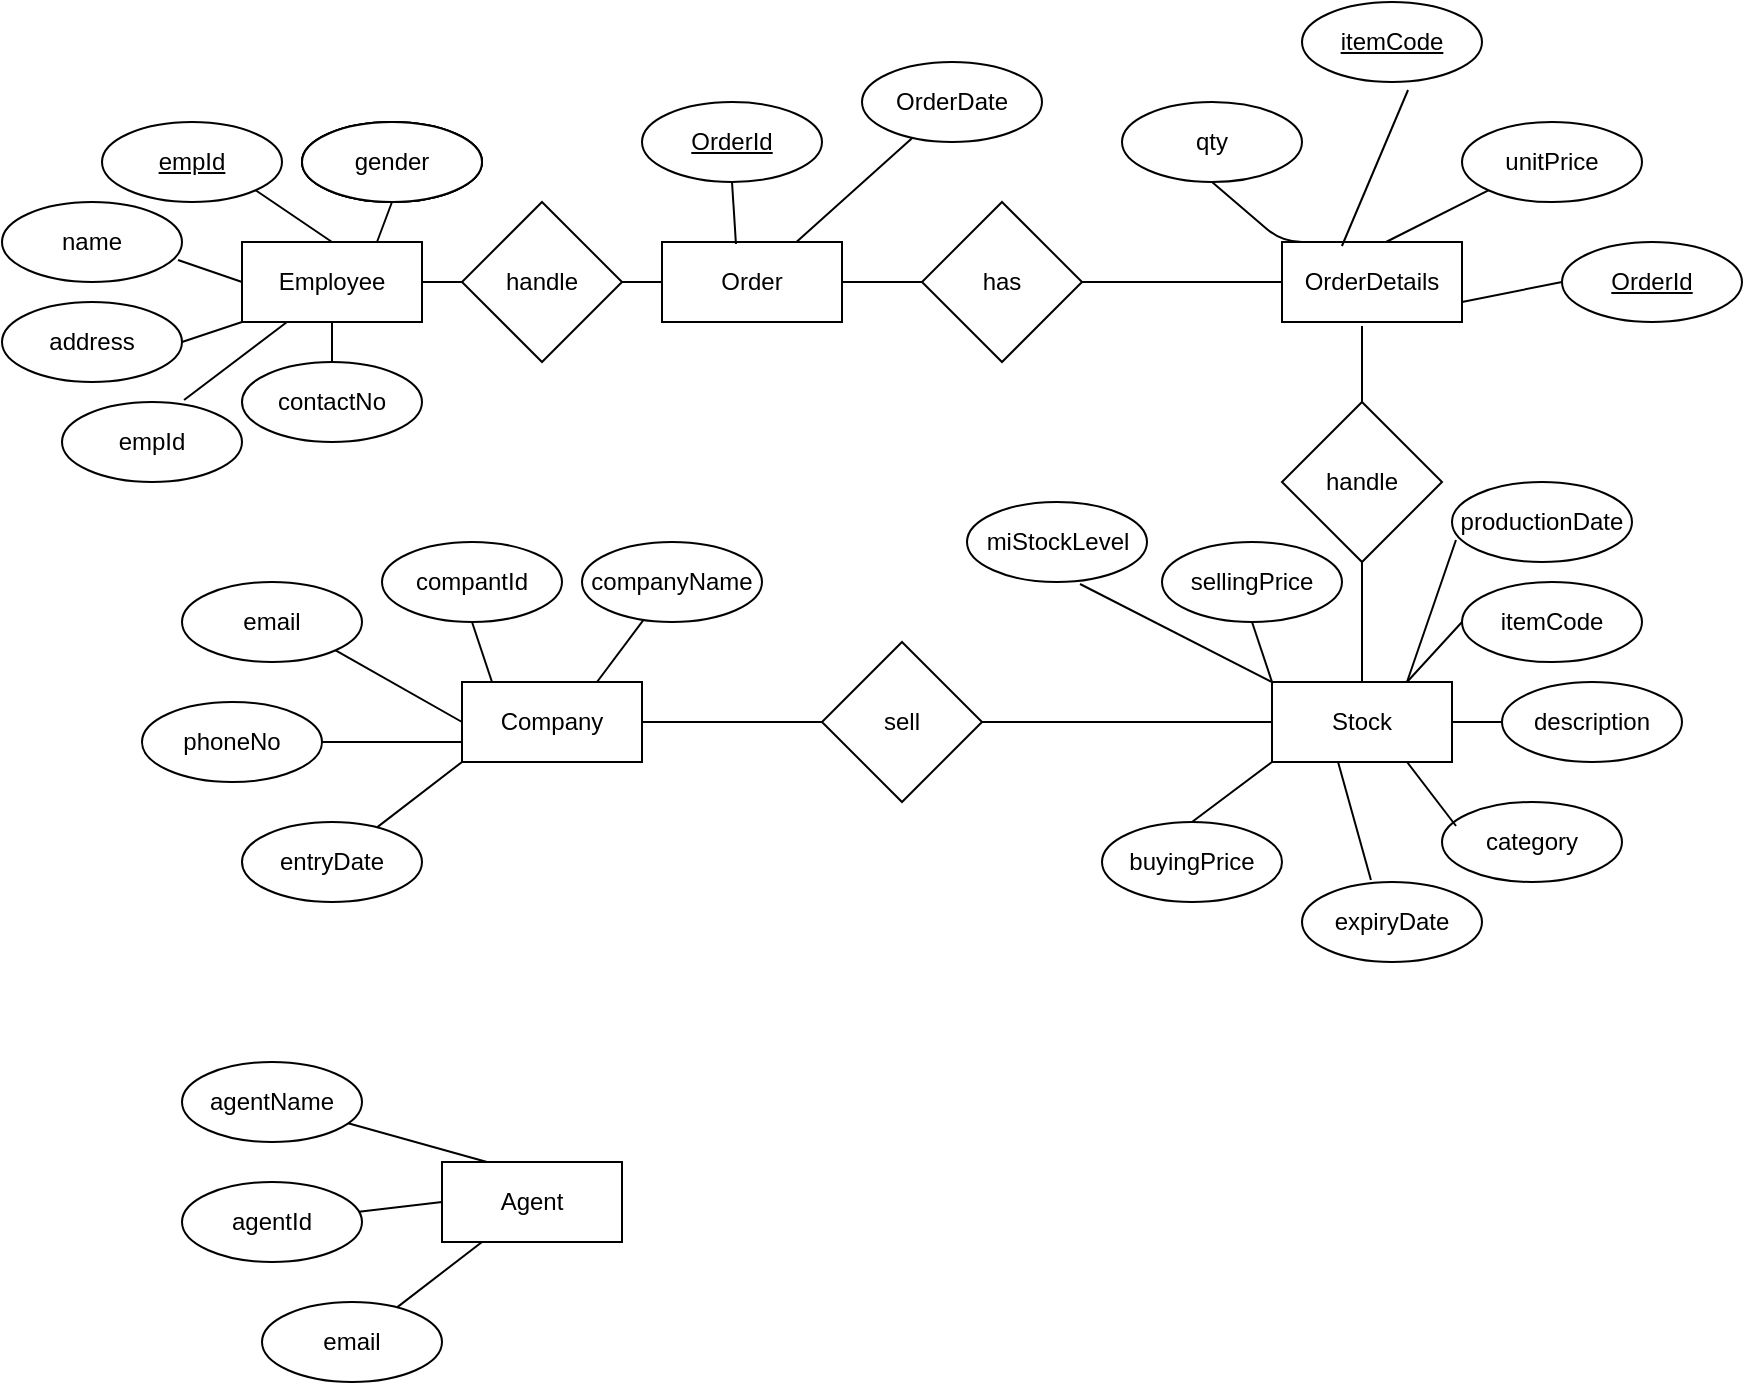 <mxfile version="13.5.8" type="github">
  <diagram id="MYWh3xGumpN65zhYnzHV" name="Page-1">
    <mxGraphModel dx="1952" dy="533" grid="1" gridSize="10" guides="1" tooltips="1" connect="1" arrows="1" fold="1" page="1" pageScale="1" pageWidth="850" pageHeight="1100" math="0" shadow="0">
      <root>
        <mxCell id="0" />
        <mxCell id="1" parent="0" />
        <mxCell id="3sjaLSUX4elg7d6stFZi-1" value="Employee" style="rounded=0;whiteSpace=wrap;html=1;" vertex="1" parent="1">
          <mxGeometry x="20" y="220" width="90" height="40" as="geometry" />
        </mxCell>
        <mxCell id="3sjaLSUX4elg7d6stFZi-2" value="Company" style="rounded=0;whiteSpace=wrap;html=1;" vertex="1" parent="1">
          <mxGeometry x="130" y="440" width="90" height="40" as="geometry" />
        </mxCell>
        <mxCell id="3sjaLSUX4elg7d6stFZi-3" value="Stock" style="rounded=0;whiteSpace=wrap;html=1;" vertex="1" parent="1">
          <mxGeometry x="535" y="440" width="90" height="40" as="geometry" />
        </mxCell>
        <mxCell id="3sjaLSUX4elg7d6stFZi-4" value="OrderDetails" style="rounded=0;whiteSpace=wrap;html=1;" vertex="1" parent="1">
          <mxGeometry x="540" y="220" width="90" height="40" as="geometry" />
        </mxCell>
        <mxCell id="3sjaLSUX4elg7d6stFZi-5" value="Agent" style="rounded=0;whiteSpace=wrap;html=1;" vertex="1" parent="1">
          <mxGeometry x="120" y="680" width="90" height="40" as="geometry" />
        </mxCell>
        <mxCell id="3sjaLSUX4elg7d6stFZi-6" value="Order" style="rounded=0;whiteSpace=wrap;html=1;" vertex="1" parent="1">
          <mxGeometry x="230" y="220" width="90" height="40" as="geometry" />
        </mxCell>
        <mxCell id="3sjaLSUX4elg7d6stFZi-7" value="&lt;u&gt;empId&lt;/u&gt;" style="ellipse;whiteSpace=wrap;html=1;" vertex="1" parent="1">
          <mxGeometry x="-50" y="160" width="90" height="40" as="geometry" />
        </mxCell>
        <mxCell id="3sjaLSUX4elg7d6stFZi-9" value="name" style="ellipse;whiteSpace=wrap;html=1;" vertex="1" parent="1">
          <mxGeometry x="-100" y="200" width="90" height="40" as="geometry" />
        </mxCell>
        <mxCell id="3sjaLSUX4elg7d6stFZi-10" value="address&lt;span style=&quot;color: rgba(0 , 0 , 0 , 0) ; font-family: monospace ; font-size: 0px&quot;&gt;%3CmxGraphModel%3E%3Croot%3E%3CmxCell%20id%3D%220%22%2F%3E%3CmxCell%20id%3D%221%22%20parent%3D%220%22%2F%3E%3CmxCell%20id%3D%222%22%20value%3D%22empId%22%20style%3D%22ellipse%3BwhiteSpace%3Dwrap%3Bhtml%3D1%3B%22%20vertex%3D%221%22%20parent%3D%221%22%3E%3CmxGeometry%20x%3D%22-50%22%20y%3D%22160%22%20width%3D%2290%22%20height%3D%2240%22%20as%3D%22geometry%22%2F%3E%3C%2FmxCell%3E%3C%2Froot%3E%3C%2FmxGraphModel%3E&lt;/span&gt;" style="ellipse;whiteSpace=wrap;html=1;" vertex="1" parent="1">
          <mxGeometry x="-100" y="250" width="90" height="40" as="geometry" />
        </mxCell>
        <mxCell id="3sjaLSUX4elg7d6stFZi-11" value="empId" style="ellipse;whiteSpace=wrap;html=1;" vertex="1" parent="1">
          <mxGeometry x="-70" y="300" width="90" height="40" as="geometry" />
        </mxCell>
        <mxCell id="3sjaLSUX4elg7d6stFZi-12" value="contactNo" style="ellipse;whiteSpace=wrap;html=1;" vertex="1" parent="1">
          <mxGeometry x="20" y="280" width="90" height="40" as="geometry" />
        </mxCell>
        <mxCell id="3sjaLSUX4elg7d6stFZi-13" value="gender" style="ellipse;whiteSpace=wrap;html=1;" vertex="1" parent="1">
          <mxGeometry x="50" y="160" width="90" height="40" as="geometry" />
        </mxCell>
        <mxCell id="3sjaLSUX4elg7d6stFZi-15" value="" style="endArrow=none;html=1;entryX=0;entryY=0.5;entryDx=0;entryDy=0;exitX=0.978;exitY=0.725;exitDx=0;exitDy=0;exitPerimeter=0;" edge="1" parent="1" source="3sjaLSUX4elg7d6stFZi-9" target="3sjaLSUX4elg7d6stFZi-1">
          <mxGeometry width="50" height="50" relative="1" as="geometry">
            <mxPoint x="400" y="200" as="sourcePoint" />
            <mxPoint x="450" y="150" as="targetPoint" />
          </mxGeometry>
        </mxCell>
        <mxCell id="3sjaLSUX4elg7d6stFZi-16" value="" style="endArrow=none;html=1;entryX=1;entryY=1;entryDx=0;entryDy=0;exitX=0.5;exitY=0;exitDx=0;exitDy=0;" edge="1" parent="1" source="3sjaLSUX4elg7d6stFZi-1" target="3sjaLSUX4elg7d6stFZi-7">
          <mxGeometry width="50" height="50" relative="1" as="geometry">
            <mxPoint x="400" y="200" as="sourcePoint" />
            <mxPoint x="450" y="150" as="targetPoint" />
          </mxGeometry>
        </mxCell>
        <mxCell id="3sjaLSUX4elg7d6stFZi-17" value="" style="endArrow=none;html=1;entryX=0.5;entryY=1;entryDx=0;entryDy=0;exitX=0.75;exitY=0;exitDx=0;exitDy=0;" edge="1" parent="1" source="3sjaLSUX4elg7d6stFZi-1" target="3sjaLSUX4elg7d6stFZi-13">
          <mxGeometry width="50" height="50" relative="1" as="geometry">
            <mxPoint x="200" y="270" as="sourcePoint" />
            <mxPoint x="250" y="220" as="targetPoint" />
          </mxGeometry>
        </mxCell>
        <mxCell id="3sjaLSUX4elg7d6stFZi-18" value="" style="endArrow=none;html=1;entryX=0;entryY=1;entryDx=0;entryDy=0;exitX=1;exitY=0.5;exitDx=0;exitDy=0;" edge="1" parent="1" source="3sjaLSUX4elg7d6stFZi-10" target="3sjaLSUX4elg7d6stFZi-1">
          <mxGeometry width="50" height="50" relative="1" as="geometry">
            <mxPoint x="-10" y="320" as="sourcePoint" />
            <mxPoint x="40" y="270" as="targetPoint" />
          </mxGeometry>
        </mxCell>
        <mxCell id="3sjaLSUX4elg7d6stFZi-19" value="" style="endArrow=none;html=1;entryX=0.678;entryY=-0.025;entryDx=0;entryDy=0;entryPerimeter=0;exitX=0.25;exitY=1;exitDx=0;exitDy=0;" edge="1" parent="1" source="3sjaLSUX4elg7d6stFZi-1" target="3sjaLSUX4elg7d6stFZi-11">
          <mxGeometry width="50" height="50" relative="1" as="geometry">
            <mxPoint x="400" y="200" as="sourcePoint" />
            <mxPoint x="450" y="150" as="targetPoint" />
          </mxGeometry>
        </mxCell>
        <mxCell id="3sjaLSUX4elg7d6stFZi-20" value="" style="endArrow=none;html=1;entryX=0.5;entryY=0;entryDx=0;entryDy=0;exitX=0.5;exitY=1;exitDx=0;exitDy=0;" edge="1" parent="1" source="3sjaLSUX4elg7d6stFZi-1" target="3sjaLSUX4elg7d6stFZi-12">
          <mxGeometry width="50" height="50" relative="1" as="geometry">
            <mxPoint x="65" y="270" as="sourcePoint" />
            <mxPoint x="450" y="150" as="targetPoint" />
          </mxGeometry>
        </mxCell>
        <mxCell id="3sjaLSUX4elg7d6stFZi-21" value="&lt;u&gt;OrderId&lt;/u&gt;" style="ellipse;whiteSpace=wrap;html=1;" vertex="1" parent="1">
          <mxGeometry x="220" y="150" width="90" height="40" as="geometry" />
        </mxCell>
        <mxCell id="3sjaLSUX4elg7d6stFZi-22" value="OrderDate" style="ellipse;whiteSpace=wrap;html=1;" vertex="1" parent="1">
          <mxGeometry x="330" y="130" width="90" height="40" as="geometry" />
        </mxCell>
        <mxCell id="3sjaLSUX4elg7d6stFZi-23" value="" style="endArrow=none;html=1;" edge="1" parent="1" source="3sjaLSUX4elg7d6stFZi-22" target="3sjaLSUX4elg7d6stFZi-6">
          <mxGeometry width="50" height="50" relative="1" as="geometry">
            <mxPoint x="400" y="200" as="sourcePoint" />
            <mxPoint x="450" y="150" as="targetPoint" />
          </mxGeometry>
        </mxCell>
        <mxCell id="3sjaLSUX4elg7d6stFZi-24" value="" style="endArrow=none;html=1;entryX=0.411;entryY=0.025;entryDx=0;entryDy=0;exitX=0.5;exitY=1;exitDx=0;exitDy=0;entryPerimeter=0;" edge="1" parent="1" source="3sjaLSUX4elg7d6stFZi-21" target="3sjaLSUX4elg7d6stFZi-6">
          <mxGeometry width="50" height="50" relative="1" as="geometry">
            <mxPoint x="400" y="200" as="sourcePoint" />
            <mxPoint x="450" y="150" as="targetPoint" />
          </mxGeometry>
        </mxCell>
        <mxCell id="3sjaLSUX4elg7d6stFZi-25" value="handle" style="rhombus;whiteSpace=wrap;html=1;" vertex="1" parent="1">
          <mxGeometry x="130" y="200" width="80" height="80" as="geometry" />
        </mxCell>
        <mxCell id="3sjaLSUX4elg7d6stFZi-26" value="" style="endArrow=none;html=1;entryX=1;entryY=0.5;entryDx=0;entryDy=0;exitX=0;exitY=0.5;exitDx=0;exitDy=0;" edge="1" parent="1" source="3sjaLSUX4elg7d6stFZi-25" target="3sjaLSUX4elg7d6stFZi-1">
          <mxGeometry width="50" height="50" relative="1" as="geometry">
            <mxPoint x="400" y="200" as="sourcePoint" />
            <mxPoint x="450" y="150" as="targetPoint" />
          </mxGeometry>
        </mxCell>
        <mxCell id="3sjaLSUX4elg7d6stFZi-27" value="" style="endArrow=none;html=1;entryX=1;entryY=0.5;entryDx=0;entryDy=0;exitX=0;exitY=0.5;exitDx=0;exitDy=0;" edge="1" parent="1" source="3sjaLSUX4elg7d6stFZi-6" target="3sjaLSUX4elg7d6stFZi-25">
          <mxGeometry width="50" height="50" relative="1" as="geometry">
            <mxPoint x="400" y="200" as="sourcePoint" />
            <mxPoint x="450" y="150" as="targetPoint" />
          </mxGeometry>
        </mxCell>
        <mxCell id="3sjaLSUX4elg7d6stFZi-32" value="has" style="rhombus;whiteSpace=wrap;html=1;" vertex="1" parent="1">
          <mxGeometry x="360" y="200" width="80" height="80" as="geometry" />
        </mxCell>
        <mxCell id="3sjaLSUX4elg7d6stFZi-33" value="" style="endArrow=none;html=1;entryX=1;entryY=0.5;entryDx=0;entryDy=0;exitX=0;exitY=0.5;exitDx=0;exitDy=0;" edge="1" parent="1" target="3sjaLSUX4elg7d6stFZi-32" source="3sjaLSUX4elg7d6stFZi-4">
          <mxGeometry width="50" height="50" relative="1" as="geometry">
            <mxPoint x="500" y="240" as="sourcePoint" />
            <mxPoint x="720" y="150" as="targetPoint" />
          </mxGeometry>
        </mxCell>
        <mxCell id="3sjaLSUX4elg7d6stFZi-34" value="" style="endArrow=none;html=1;entryX=0;entryY=0.5;entryDx=0;entryDy=0;exitX=1;exitY=0.5;exitDx=0;exitDy=0;" edge="1" parent="1" source="3sjaLSUX4elg7d6stFZi-6" target="3sjaLSUX4elg7d6stFZi-32">
          <mxGeometry width="50" height="50" relative="1" as="geometry">
            <mxPoint x="400" y="300" as="sourcePoint" />
            <mxPoint x="450" y="250" as="targetPoint" />
          </mxGeometry>
        </mxCell>
        <mxCell id="3sjaLSUX4elg7d6stFZi-35" value="qty" style="ellipse;whiteSpace=wrap;html=1;" vertex="1" parent="1">
          <mxGeometry x="460" y="150" width="90" height="40" as="geometry" />
        </mxCell>
        <mxCell id="3sjaLSUX4elg7d6stFZi-36" value="unitPrice" style="ellipse;whiteSpace=wrap;html=1;" vertex="1" parent="1">
          <mxGeometry x="630" y="160" width="90" height="40" as="geometry" />
        </mxCell>
        <mxCell id="3sjaLSUX4elg7d6stFZi-37" value="" style="endArrow=none;html=1;entryX=0.5;entryY=1;entryDx=0;entryDy=0;exitX=0.25;exitY=0;exitDx=0;exitDy=0;" edge="1" parent="1" source="3sjaLSUX4elg7d6stFZi-4" target="3sjaLSUX4elg7d6stFZi-35">
          <mxGeometry width="50" height="50" relative="1" as="geometry">
            <mxPoint x="400" y="200" as="sourcePoint" />
            <mxPoint x="450" y="150" as="targetPoint" />
            <Array as="points">
              <mxPoint x="540" y="220" />
            </Array>
          </mxGeometry>
        </mxCell>
        <mxCell id="3sjaLSUX4elg7d6stFZi-38" value="" style="endArrow=none;html=1;entryX=0;entryY=1;entryDx=0;entryDy=0;exitX=0.578;exitY=0;exitDx=0;exitDy=0;exitPerimeter=0;" edge="1" parent="1" source="3sjaLSUX4elg7d6stFZi-4" target="3sjaLSUX4elg7d6stFZi-36">
          <mxGeometry width="50" height="50" relative="1" as="geometry">
            <mxPoint x="602" y="217" as="sourcePoint" />
            <mxPoint x="450" y="150" as="targetPoint" />
          </mxGeometry>
        </mxCell>
        <mxCell id="3sjaLSUX4elg7d6stFZi-39" value="&lt;u&gt;OrderId&lt;/u&gt;" style="ellipse;whiteSpace=wrap;html=1;" vertex="1" parent="1">
          <mxGeometry x="680" y="220" width="90" height="40" as="geometry" />
        </mxCell>
        <mxCell id="3sjaLSUX4elg7d6stFZi-40" value="&lt;u&gt;itemCode&lt;/u&gt;" style="ellipse;whiteSpace=wrap;html=1;" vertex="1" parent="1">
          <mxGeometry x="550" y="100" width="90" height="40" as="geometry" />
        </mxCell>
        <mxCell id="3sjaLSUX4elg7d6stFZi-41" value="" style="endArrow=none;html=1;entryX=1;entryY=0.75;entryDx=0;entryDy=0;" edge="1" parent="1" target="3sjaLSUX4elg7d6stFZi-4">
          <mxGeometry width="50" height="50" relative="1" as="geometry">
            <mxPoint x="680" y="240" as="sourcePoint" />
            <mxPoint x="450" y="250" as="targetPoint" />
          </mxGeometry>
        </mxCell>
        <mxCell id="3sjaLSUX4elg7d6stFZi-42" value="" style="endArrow=none;html=1;entryX=0.589;entryY=1.1;entryDx=0;entryDy=0;entryPerimeter=0;exitX=0.333;exitY=0.05;exitDx=0;exitDy=0;exitPerimeter=0;" edge="1" parent="1" source="3sjaLSUX4elg7d6stFZi-4" target="3sjaLSUX4elg7d6stFZi-40">
          <mxGeometry width="50" height="50" relative="1" as="geometry">
            <mxPoint x="400" y="300" as="sourcePoint" />
            <mxPoint x="450" y="250" as="targetPoint" />
          </mxGeometry>
        </mxCell>
        <mxCell id="3sjaLSUX4elg7d6stFZi-43" value="handle" style="rhombus;whiteSpace=wrap;html=1;" vertex="1" parent="1">
          <mxGeometry x="540" y="300" width="80" height="80" as="geometry" />
        </mxCell>
        <mxCell id="3sjaLSUX4elg7d6stFZi-44" value="" style="endArrow=none;html=1;exitX=0.5;exitY=0;exitDx=0;exitDy=0;" edge="1" parent="1" source="3sjaLSUX4elg7d6stFZi-43">
          <mxGeometry width="50" height="50" relative="1" as="geometry">
            <mxPoint x="560" y="320" as="sourcePoint" />
            <mxPoint x="580" y="262" as="targetPoint" />
          </mxGeometry>
        </mxCell>
        <mxCell id="3sjaLSUX4elg7d6stFZi-45" value="" style="endArrow=none;html=1;entryX=0.5;entryY=1;entryDx=0;entryDy=0;exitX=0.5;exitY=0;exitDx=0;exitDy=0;" edge="1" parent="1" source="3sjaLSUX4elg7d6stFZi-3" target="3sjaLSUX4elg7d6stFZi-43">
          <mxGeometry width="50" height="50" relative="1" as="geometry">
            <mxPoint x="400" y="380" as="sourcePoint" />
            <mxPoint x="450" y="330" as="targetPoint" />
          </mxGeometry>
        </mxCell>
        <mxCell id="3sjaLSUX4elg7d6stFZi-47" value="itemCode" style="ellipse;whiteSpace=wrap;html=1;" vertex="1" parent="1">
          <mxGeometry x="630" y="390" width="90" height="40" as="geometry" />
        </mxCell>
        <mxCell id="3sjaLSUX4elg7d6stFZi-48" value="description" style="ellipse;whiteSpace=wrap;html=1;" vertex="1" parent="1">
          <mxGeometry x="650" y="440" width="90" height="40" as="geometry" />
        </mxCell>
        <mxCell id="3sjaLSUX4elg7d6stFZi-49" value="category" style="ellipse;whiteSpace=wrap;html=1;" vertex="1" parent="1">
          <mxGeometry x="620" y="500" width="90" height="40" as="geometry" />
        </mxCell>
        <mxCell id="3sjaLSUX4elg7d6stFZi-50" value="productionDate" style="ellipse;whiteSpace=wrap;html=1;" vertex="1" parent="1">
          <mxGeometry x="625" y="340" width="90" height="40" as="geometry" />
        </mxCell>
        <mxCell id="3sjaLSUX4elg7d6stFZi-51" value="" style="endArrow=none;html=1;entryX=0.022;entryY=0.725;entryDx=0;entryDy=0;entryPerimeter=0;exitX=0.75;exitY=0;exitDx=0;exitDy=0;" edge="1" parent="1" source="3sjaLSUX4elg7d6stFZi-3" target="3sjaLSUX4elg7d6stFZi-50">
          <mxGeometry width="50" height="50" relative="1" as="geometry">
            <mxPoint x="400" y="380" as="sourcePoint" />
            <mxPoint x="450" y="330" as="targetPoint" />
          </mxGeometry>
        </mxCell>
        <mxCell id="3sjaLSUX4elg7d6stFZi-52" value="" style="endArrow=none;html=1;entryX=0;entryY=0.5;entryDx=0;entryDy=0;exitX=0.75;exitY=0;exitDx=0;exitDy=0;" edge="1" parent="1" source="3sjaLSUX4elg7d6stFZi-3" target="3sjaLSUX4elg7d6stFZi-47">
          <mxGeometry width="50" height="50" relative="1" as="geometry">
            <mxPoint x="400" y="380" as="sourcePoint" />
            <mxPoint x="450" y="330" as="targetPoint" />
          </mxGeometry>
        </mxCell>
        <mxCell id="3sjaLSUX4elg7d6stFZi-53" value="" style="endArrow=none;html=1;entryX=0;entryY=0.5;entryDx=0;entryDy=0;exitX=1;exitY=0.5;exitDx=0;exitDy=0;" edge="1" parent="1" source="3sjaLSUX4elg7d6stFZi-3" target="3sjaLSUX4elg7d6stFZi-48">
          <mxGeometry width="50" height="50" relative="1" as="geometry">
            <mxPoint x="400" y="380" as="sourcePoint" />
            <mxPoint x="450" y="330" as="targetPoint" />
          </mxGeometry>
        </mxCell>
        <mxCell id="3sjaLSUX4elg7d6stFZi-54" value="" style="endArrow=none;html=1;entryX=0.078;entryY=0.3;entryDx=0;entryDy=0;entryPerimeter=0;exitX=0.75;exitY=1;exitDx=0;exitDy=0;" edge="1" parent="1" source="3sjaLSUX4elg7d6stFZi-3" target="3sjaLSUX4elg7d6stFZi-49">
          <mxGeometry width="50" height="50" relative="1" as="geometry">
            <mxPoint x="400" y="380" as="sourcePoint" />
            <mxPoint x="450" y="330" as="targetPoint" />
          </mxGeometry>
        </mxCell>
        <mxCell id="3sjaLSUX4elg7d6stFZi-55" value="expiryDate" style="ellipse;whiteSpace=wrap;html=1;" vertex="1" parent="1">
          <mxGeometry x="550" y="540" width="90" height="40" as="geometry" />
        </mxCell>
        <mxCell id="3sjaLSUX4elg7d6stFZi-56" value="" style="endArrow=none;html=1;entryX=0.383;entryY=-0.025;entryDx=0;entryDy=0;entryPerimeter=0;exitX=0.367;exitY=1;exitDx=0;exitDy=0;exitPerimeter=0;" edge="1" parent="1" target="3sjaLSUX4elg7d6stFZi-55" source="3sjaLSUX4elg7d6stFZi-3">
          <mxGeometry width="50" height="50" relative="1" as="geometry">
            <mxPoint x="490" y="640" as="sourcePoint" />
            <mxPoint x="337.5" y="530" as="targetPoint" />
          </mxGeometry>
        </mxCell>
        <mxCell id="3sjaLSUX4elg7d6stFZi-57" value="buyingPrice" style="ellipse;whiteSpace=wrap;html=1;" vertex="1" parent="1">
          <mxGeometry x="450" y="510" width="90" height="40" as="geometry" />
        </mxCell>
        <mxCell id="3sjaLSUX4elg7d6stFZi-58" value="" style="endArrow=none;html=1;exitX=0;exitY=1;exitDx=0;exitDy=0;" edge="1" parent="1" source="3sjaLSUX4elg7d6stFZi-3">
          <mxGeometry width="50" height="50" relative="1" as="geometry">
            <mxPoint x="427.5" y="610" as="sourcePoint" />
            <mxPoint x="495" y="510" as="targetPoint" />
          </mxGeometry>
        </mxCell>
        <mxCell id="3sjaLSUX4elg7d6stFZi-59" value="sellingPrice" style="ellipse;whiteSpace=wrap;html=1;" vertex="1" parent="1">
          <mxGeometry x="480" y="370" width="90" height="40" as="geometry" />
        </mxCell>
        <mxCell id="3sjaLSUX4elg7d6stFZi-60" value="" style="endArrow=none;html=1;exitX=0;exitY=0;exitDx=0;exitDy=0;entryX=0.5;entryY=1;entryDx=0;entryDy=0;" edge="1" parent="1" target="3sjaLSUX4elg7d6stFZi-59" source="3sjaLSUX4elg7d6stFZi-3">
          <mxGeometry width="50" height="50" relative="1" as="geometry">
            <mxPoint x="427.5" y="460" as="sourcePoint" />
            <mxPoint x="560" y="405" as="targetPoint" />
          </mxGeometry>
        </mxCell>
        <mxCell id="3sjaLSUX4elg7d6stFZi-63" value="miStockLevel" style="ellipse;whiteSpace=wrap;html=1;" vertex="1" parent="1">
          <mxGeometry x="382.5" y="350" width="90" height="40" as="geometry" />
        </mxCell>
        <mxCell id="3sjaLSUX4elg7d6stFZi-64" value="" style="endArrow=none;html=1;entryX=0.628;entryY=1.025;entryDx=0;entryDy=0;entryPerimeter=0;exitX=0;exitY=0;exitDx=0;exitDy=0;" edge="1" parent="1" target="3sjaLSUX4elg7d6stFZi-63" source="3sjaLSUX4elg7d6stFZi-3">
          <mxGeometry width="50" height="50" relative="1" as="geometry">
            <mxPoint x="360" y="450" as="sourcePoint" />
            <mxPoint x="207.5" y="340" as="targetPoint" />
          </mxGeometry>
        </mxCell>
        <mxCell id="3sjaLSUX4elg7d6stFZi-69" value="compantId" style="ellipse;whiteSpace=wrap;html=1;" vertex="1" parent="1">
          <mxGeometry x="90" y="370" width="90" height="40" as="geometry" />
        </mxCell>
        <mxCell id="3sjaLSUX4elg7d6stFZi-70" value="" style="endArrow=none;html=1;exitX=0;exitY=0;exitDx=0;exitDy=0;entryX=0.5;entryY=1;entryDx=0;entryDy=0;" edge="1" parent="1" target="3sjaLSUX4elg7d6stFZi-69">
          <mxGeometry width="50" height="50" relative="1" as="geometry">
            <mxPoint x="145" y="440" as="sourcePoint" />
            <mxPoint x="170" y="405" as="targetPoint" />
          </mxGeometry>
        </mxCell>
        <mxCell id="3sjaLSUX4elg7d6stFZi-71" value="companyName" style="ellipse;whiteSpace=wrap;html=1;" vertex="1" parent="1">
          <mxGeometry x="190" y="370" width="90" height="40" as="geometry" />
        </mxCell>
        <mxCell id="3sjaLSUX4elg7d6stFZi-72" value="" style="endArrow=none;html=1;exitX=0.75;exitY=0;exitDx=0;exitDy=0;" edge="1" parent="1" target="3sjaLSUX4elg7d6stFZi-71" source="3sjaLSUX4elg7d6stFZi-2">
          <mxGeometry width="50" height="50" relative="1" as="geometry">
            <mxPoint x="245" y="440" as="sourcePoint" />
            <mxPoint x="270" y="405" as="targetPoint" />
          </mxGeometry>
        </mxCell>
        <mxCell id="3sjaLSUX4elg7d6stFZi-73" value="email" style="ellipse;whiteSpace=wrap;html=1;" vertex="1" parent="1">
          <mxGeometry x="-10" y="390" width="90" height="40" as="geometry" />
        </mxCell>
        <mxCell id="3sjaLSUX4elg7d6stFZi-74" value="" style="endArrow=none;html=1;exitX=0;exitY=0.5;exitDx=0;exitDy=0;entryX=1;entryY=1;entryDx=0;entryDy=0;" edge="1" parent="1" target="3sjaLSUX4elg7d6stFZi-73" source="3sjaLSUX4elg7d6stFZi-2">
          <mxGeometry width="50" height="50" relative="1" as="geometry">
            <mxPoint x="45" y="460" as="sourcePoint" />
            <mxPoint x="70" y="425" as="targetPoint" />
          </mxGeometry>
        </mxCell>
        <mxCell id="3sjaLSUX4elg7d6stFZi-75" value="phoneNo" style="ellipse;whiteSpace=wrap;html=1;" vertex="1" parent="1">
          <mxGeometry x="-30" y="450" width="90" height="40" as="geometry" />
        </mxCell>
        <mxCell id="3sjaLSUX4elg7d6stFZi-76" value="" style="endArrow=none;html=1;exitX=0;exitY=0.75;exitDx=0;exitDy=0;entryX=1;entryY=0.5;entryDx=0;entryDy=0;" edge="1" parent="1" target="3sjaLSUX4elg7d6stFZi-75" source="3sjaLSUX4elg7d6stFZi-2">
          <mxGeometry width="50" height="50" relative="1" as="geometry">
            <mxPoint x="25" y="520" as="sourcePoint" />
            <mxPoint x="70" y="470" as="targetPoint" />
          </mxGeometry>
        </mxCell>
        <mxCell id="3sjaLSUX4elg7d6stFZi-78" value="entryDate" style="ellipse;whiteSpace=wrap;html=1;" vertex="1" parent="1">
          <mxGeometry x="20" y="510" width="90" height="40" as="geometry" />
        </mxCell>
        <mxCell id="3sjaLSUX4elg7d6stFZi-79" value="" style="endArrow=none;html=1;exitX=0;exitY=1;exitDx=0;exitDy=0;" edge="1" parent="1" target="3sjaLSUX4elg7d6stFZi-78" source="3sjaLSUX4elg7d6stFZi-2">
          <mxGeometry width="50" height="50" relative="1" as="geometry">
            <mxPoint x="75" y="580" as="sourcePoint" />
            <mxPoint x="100" y="545" as="targetPoint" />
          </mxGeometry>
        </mxCell>
        <mxCell id="3sjaLSUX4elg7d6stFZi-80" value="sell" style="rhombus;whiteSpace=wrap;html=1;" vertex="1" parent="1">
          <mxGeometry x="310" y="420" width="80" height="80" as="geometry" />
        </mxCell>
        <mxCell id="3sjaLSUX4elg7d6stFZi-81" value="" style="endArrow=none;html=1;exitX=0;exitY=0.5;exitDx=0;exitDy=0;" edge="1" parent="1" source="3sjaLSUX4elg7d6stFZi-3">
          <mxGeometry width="50" height="50" relative="1" as="geometry">
            <mxPoint x="440" y="460" as="sourcePoint" />
            <mxPoint x="390" y="460" as="targetPoint" />
          </mxGeometry>
        </mxCell>
        <mxCell id="3sjaLSUX4elg7d6stFZi-82" value="" style="endArrow=none;html=1;entryX=0;entryY=0.5;entryDx=0;entryDy=0;exitX=1;exitY=0.5;exitDx=0;exitDy=0;" edge="1" parent="1" target="3sjaLSUX4elg7d6stFZi-80">
          <mxGeometry width="50" height="50" relative="1" as="geometry">
            <mxPoint x="220" y="460" as="sourcePoint" />
            <mxPoint x="350" y="470" as="targetPoint" />
          </mxGeometry>
        </mxCell>
        <mxCell id="3sjaLSUX4elg7d6stFZi-83" value="Employee" style="rounded=0;whiteSpace=wrap;html=1;" vertex="1" parent="1">
          <mxGeometry x="20" y="220" width="90" height="40" as="geometry" />
        </mxCell>
        <mxCell id="3sjaLSUX4elg7d6stFZi-84" value="gender" style="ellipse;whiteSpace=wrap;html=1;" vertex="1" parent="1">
          <mxGeometry x="50" y="160" width="90" height="40" as="geometry" />
        </mxCell>
        <mxCell id="3sjaLSUX4elg7d6stFZi-85" value="Employee" style="rounded=0;whiteSpace=wrap;html=1;" vertex="1" parent="1">
          <mxGeometry x="20" y="220" width="90" height="40" as="geometry" />
        </mxCell>
        <mxCell id="3sjaLSUX4elg7d6stFZi-86" value="gender" style="ellipse;whiteSpace=wrap;html=1;" vertex="1" parent="1">
          <mxGeometry x="50" y="160" width="90" height="40" as="geometry" />
        </mxCell>
        <mxCell id="3sjaLSUX4elg7d6stFZi-87" value="agentId" style="ellipse;whiteSpace=wrap;html=1;" vertex="1" parent="1">
          <mxGeometry x="-10" y="690" width="90" height="40" as="geometry" />
        </mxCell>
        <mxCell id="3sjaLSUX4elg7d6stFZi-88" value="" style="endArrow=none;html=1;exitX=0;exitY=0.5;exitDx=0;exitDy=0;" edge="1" parent="1" target="3sjaLSUX4elg7d6stFZi-87" source="3sjaLSUX4elg7d6stFZi-5">
          <mxGeometry width="50" height="50" relative="1" as="geometry">
            <mxPoint x="100" y="660" as="sourcePoint" />
            <mxPoint x="70" y="725" as="targetPoint" />
          </mxGeometry>
        </mxCell>
        <mxCell id="3sjaLSUX4elg7d6stFZi-89" value="agentName" style="ellipse;whiteSpace=wrap;html=1;" vertex="1" parent="1">
          <mxGeometry x="-10" y="630" width="90" height="40" as="geometry" />
        </mxCell>
        <mxCell id="3sjaLSUX4elg7d6stFZi-90" value="" style="endArrow=none;html=1;exitX=0.25;exitY=0;exitDx=0;exitDy=0;" edge="1" parent="1" target="3sjaLSUX4elg7d6stFZi-89" source="3sjaLSUX4elg7d6stFZi-5">
          <mxGeometry width="50" height="50" relative="1" as="geometry">
            <mxPoint x="100" y="600" as="sourcePoint" />
            <mxPoint x="70" y="665" as="targetPoint" />
          </mxGeometry>
        </mxCell>
        <mxCell id="3sjaLSUX4elg7d6stFZi-91" value="email" style="ellipse;whiteSpace=wrap;html=1;" vertex="1" parent="1">
          <mxGeometry x="30" y="750" width="90" height="40" as="geometry" />
        </mxCell>
        <mxCell id="3sjaLSUX4elg7d6stFZi-92" value="" style="endArrow=none;html=1;exitX=0;exitY=1;exitDx=0;exitDy=0;" edge="1" parent="1" target="3sjaLSUX4elg7d6stFZi-91">
          <mxGeometry width="50" height="50" relative="1" as="geometry">
            <mxPoint x="140" y="720" as="sourcePoint" />
            <mxPoint x="110" y="785" as="targetPoint" />
          </mxGeometry>
        </mxCell>
      </root>
    </mxGraphModel>
  </diagram>
</mxfile>
